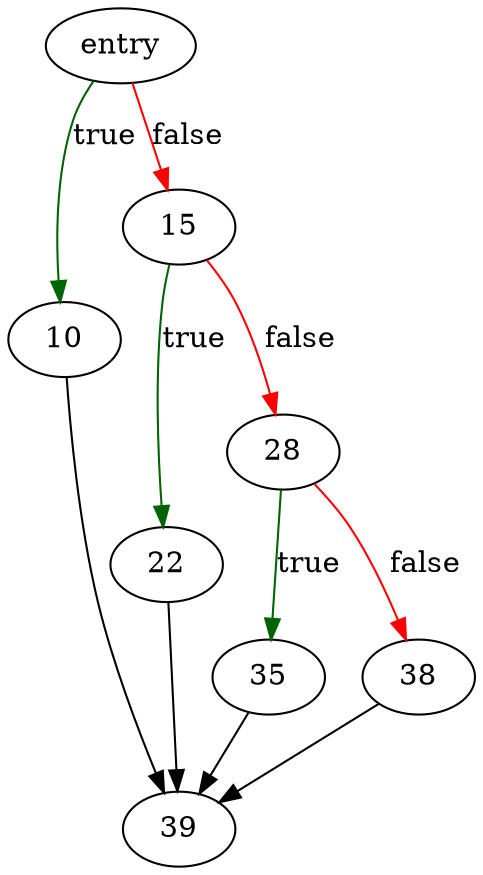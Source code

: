 digraph "sqlite3VdbeRealValue" {
	// Node definitions.
	1 [label=entry];
	10;
	15;
	22;
	28;
	35;
	38;
	39;

	// Edge definitions.
	1 -> 10 [
		color=darkgreen
		label=true
	];
	1 -> 15 [
		color=red
		label=false
	];
	10 -> 39;
	15 -> 22 [
		color=darkgreen
		label=true
	];
	15 -> 28 [
		color=red
		label=false
	];
	22 -> 39;
	28 -> 35 [
		color=darkgreen
		label=true
	];
	28 -> 38 [
		color=red
		label=false
	];
	35 -> 39;
	38 -> 39;
}